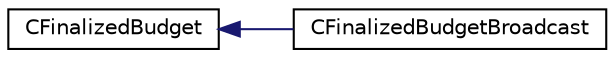 digraph "Graphical Class Hierarchy"
{
 // LATEX_PDF_SIZE
  edge [fontname="Helvetica",fontsize="10",labelfontname="Helvetica",labelfontsize="10"];
  node [fontname="Helvetica",fontsize="10",shape=record];
  rankdir="LR";
  Node0 [label="CFinalizedBudget",height=0.2,width=0.4,color="black", fillcolor="white", style="filled",URL="$class_c_finalized_budget.html",tooltip=" "];
  Node0 -> Node1 [dir="back",color="midnightblue",fontsize="10",style="solid",fontname="Helvetica"];
  Node1 [label="CFinalizedBudgetBroadcast",height=0.2,width=0.4,color="black", fillcolor="white", style="filled",URL="$class_c_finalized_budget_broadcast.html",tooltip=" "];
}
